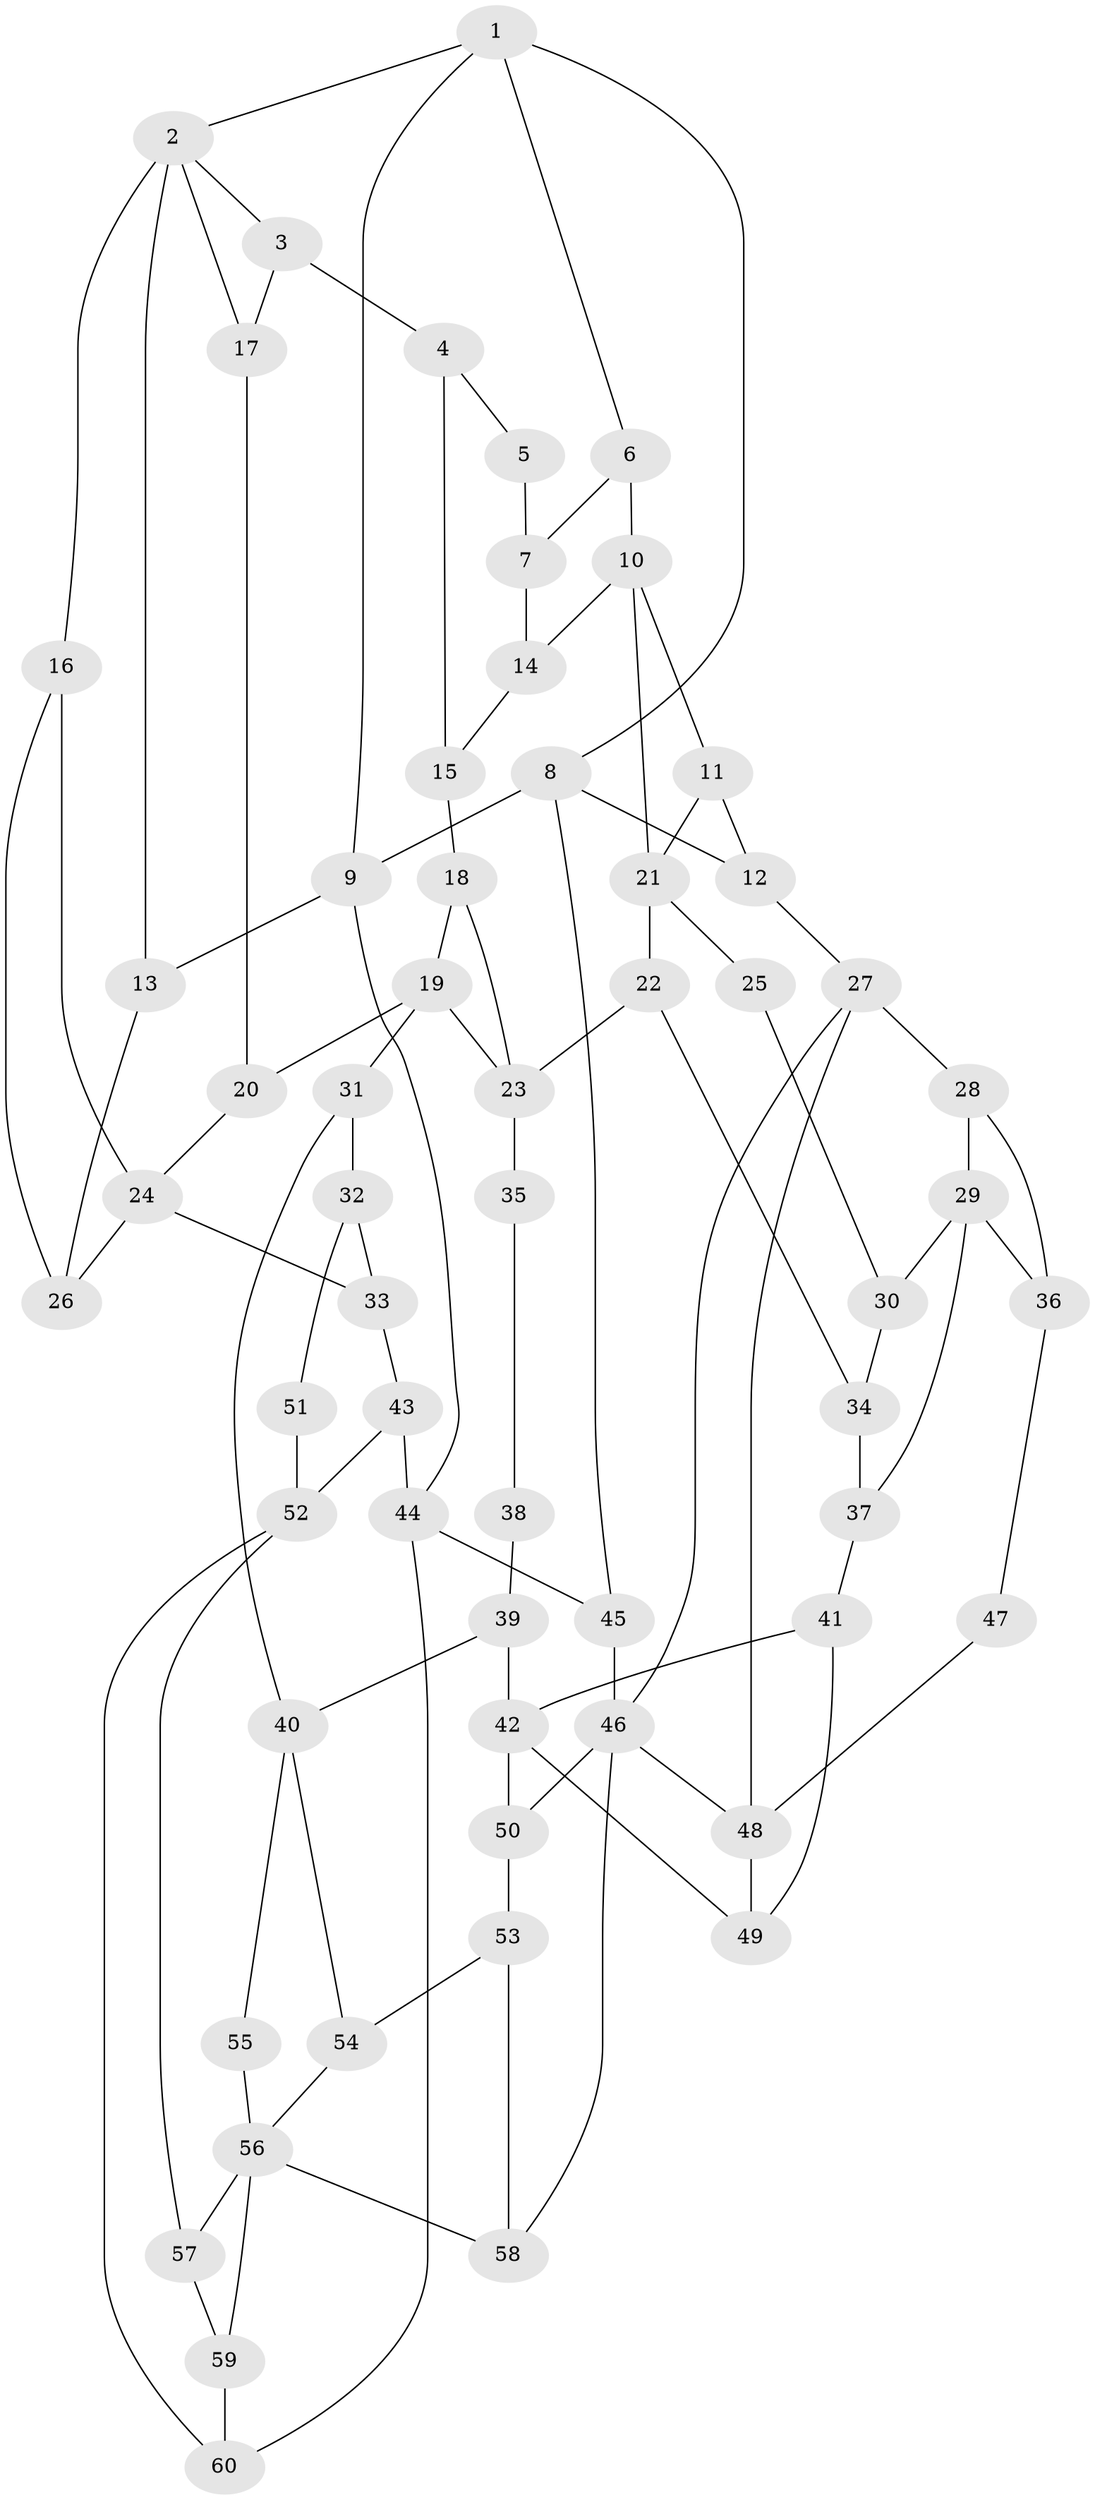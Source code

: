 // original degree distribution, {3: 0.016666666666666666, 5: 0.55, 4: 0.225, 6: 0.20833333333333334}
// Generated by graph-tools (version 1.1) at 2025/38/03/09/25 02:38:27]
// undirected, 60 vertices, 97 edges
graph export_dot {
graph [start="1"]
  node [color=gray90,style=filled];
  1;
  2;
  3;
  4;
  5;
  6;
  7;
  8;
  9;
  10;
  11;
  12;
  13;
  14;
  15;
  16;
  17;
  18;
  19;
  20;
  21;
  22;
  23;
  24;
  25;
  26;
  27;
  28;
  29;
  30;
  31;
  32;
  33;
  34;
  35;
  36;
  37;
  38;
  39;
  40;
  41;
  42;
  43;
  44;
  45;
  46;
  47;
  48;
  49;
  50;
  51;
  52;
  53;
  54;
  55;
  56;
  57;
  58;
  59;
  60;
  1 -- 2 [weight=1.0];
  1 -- 6 [weight=1.0];
  1 -- 8 [weight=1.0];
  1 -- 9 [weight=1.0];
  2 -- 3 [weight=1.0];
  2 -- 13 [weight=1.0];
  2 -- 16 [weight=2.0];
  2 -- 17 [weight=1.0];
  3 -- 4 [weight=1.0];
  3 -- 17 [weight=1.0];
  4 -- 5 [weight=1.0];
  4 -- 15 [weight=1.0];
  5 -- 7 [weight=1.0];
  6 -- 7 [weight=1.0];
  6 -- 10 [weight=1.0];
  7 -- 14 [weight=1.0];
  8 -- 9 [weight=1.0];
  8 -- 12 [weight=1.0];
  8 -- 45 [weight=1.0];
  9 -- 13 [weight=1.0];
  9 -- 44 [weight=1.0];
  10 -- 11 [weight=1.0];
  10 -- 14 [weight=1.0];
  10 -- 21 [weight=1.0];
  11 -- 12 [weight=1.0];
  11 -- 21 [weight=1.0];
  12 -- 27 [weight=1.0];
  13 -- 26 [weight=1.0];
  14 -- 15 [weight=1.0];
  15 -- 18 [weight=1.0];
  16 -- 24 [weight=1.0];
  16 -- 26 [weight=1.0];
  17 -- 20 [weight=1.0];
  18 -- 19 [weight=1.0];
  18 -- 23 [weight=1.0];
  19 -- 20 [weight=2.0];
  19 -- 23 [weight=1.0];
  19 -- 31 [weight=2.0];
  20 -- 24 [weight=1.0];
  21 -- 22 [weight=2.0];
  21 -- 25 [weight=2.0];
  22 -- 23 [weight=2.0];
  22 -- 34 [weight=1.0];
  23 -- 35 [weight=2.0];
  24 -- 26 [weight=1.0];
  24 -- 33 [weight=2.0];
  25 -- 30 [weight=1.0];
  27 -- 28 [weight=1.0];
  27 -- 46 [weight=1.0];
  27 -- 48 [weight=1.0];
  28 -- 29 [weight=1.0];
  28 -- 36 [weight=1.0];
  29 -- 30 [weight=1.0];
  29 -- 36 [weight=3.0];
  29 -- 37 [weight=1.0];
  30 -- 34 [weight=1.0];
  31 -- 32 [weight=2.0];
  31 -- 40 [weight=2.0];
  32 -- 33 [weight=2.0];
  32 -- 51 [weight=2.0];
  33 -- 43 [weight=1.0];
  34 -- 37 [weight=1.0];
  35 -- 38 [weight=1.0];
  36 -- 47 [weight=2.0];
  37 -- 41 [weight=1.0];
  38 -- 39 [weight=2.0];
  39 -- 40 [weight=2.0];
  39 -- 42 [weight=2.0];
  40 -- 54 [weight=1.0];
  40 -- 55 [weight=1.0];
  41 -- 42 [weight=1.0];
  41 -- 49 [weight=1.0];
  42 -- 49 [weight=1.0];
  42 -- 50 [weight=1.0];
  43 -- 44 [weight=1.0];
  43 -- 52 [weight=2.0];
  44 -- 45 [weight=1.0];
  44 -- 60 [weight=1.0];
  45 -- 46 [weight=2.0];
  46 -- 48 [weight=1.0];
  46 -- 50 [weight=1.0];
  46 -- 58 [weight=1.0];
  47 -- 48 [weight=2.0];
  48 -- 49 [weight=1.0];
  50 -- 53 [weight=1.0];
  51 -- 52 [weight=2.0];
  52 -- 57 [weight=1.0];
  52 -- 60 [weight=1.0];
  53 -- 54 [weight=1.0];
  53 -- 58 [weight=1.0];
  54 -- 56 [weight=1.0];
  55 -- 56 [weight=2.0];
  56 -- 57 [weight=1.0];
  56 -- 58 [weight=1.0];
  56 -- 59 [weight=1.0];
  57 -- 59 [weight=1.0];
  59 -- 60 [weight=1.0];
}
